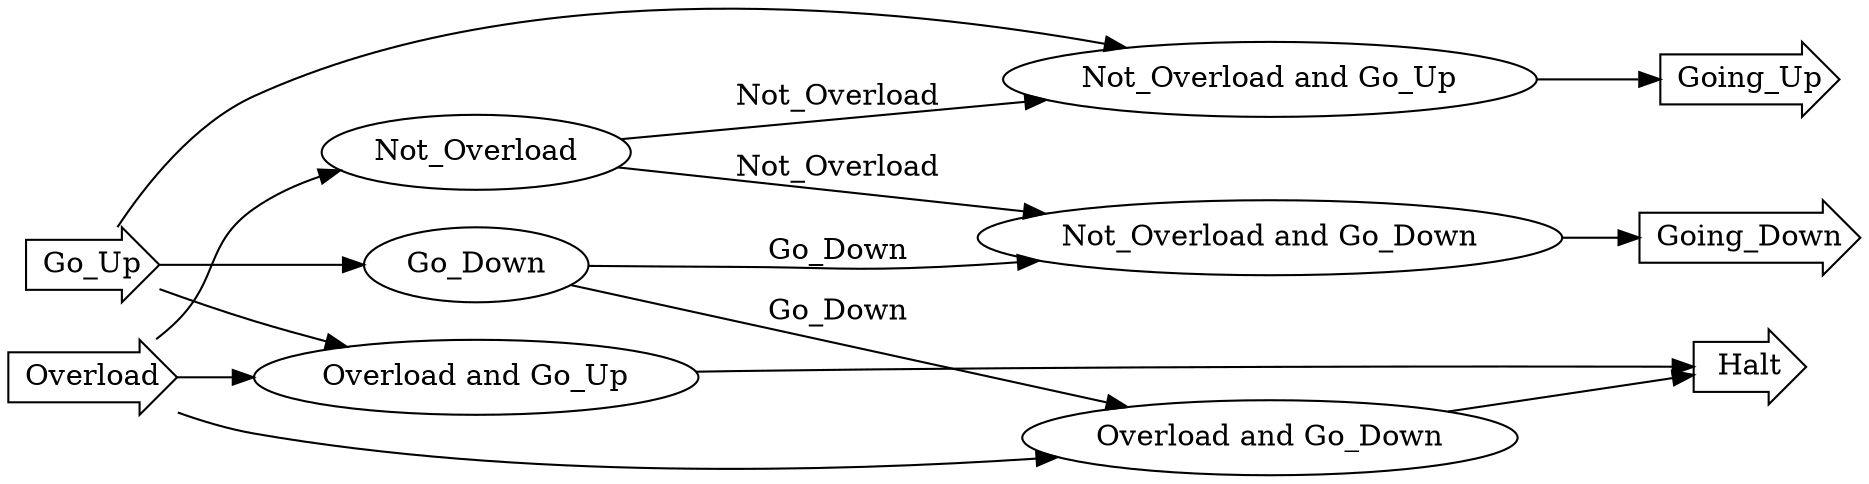digraph G {
 rankdir=LR;
 Overload[shape=rarrow];
 Go_Up[shape=rarrow];
 Going_Up[shape=rarrow];
 Going_Down[shape=rarrow];
 Halt[shape=rarrow];
 n_0[label="Not_Overload"];
 n_1[label="Go_Down"];
 n_2[label="Not_Overload and Go_Up"];
 n_3[label="Not_Overload and Go_Down"];
 n_4[label="Overload and Go_Up"];
 n_5[label="Overload and Go_Down"];
 Overload -> n_0;
 Go_Up -> n_1;
 Go_Up -> n_2;
 n_0 -> n_2[label="Not_Overload"];
 n_2 -> Going_Up;
 n_0 -> n_3[label="Not_Overload"];
 n_1 -> n_3[label="Go_Down"];
 n_3 -> Going_Down;
 Overload -> n_4;
 Go_Up -> n_4;
 n_4 -> Halt;
 Overload -> n_5;
 n_1 -> n_5[label="Go_Down"];
 n_5 -> Halt;
}
